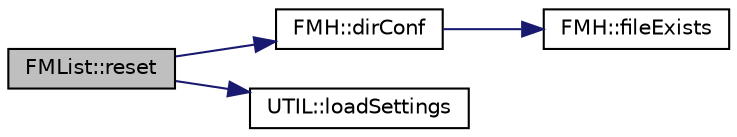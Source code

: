 digraph "FMList::reset"
{
 // INTERACTIVE_SVG=YES
 // LATEX_PDF_SIZE
  edge [fontname="Helvetica",fontsize="10",labelfontname="Helvetica",labelfontsize="10"];
  node [fontname="Helvetica",fontsize="10",shape=record];
  rankdir="LR";
  Node110 [label="FMList::reset",height=0.2,width=0.4,color="black", fillcolor="grey75", style="filled", fontcolor="black",tooltip=" "];
  Node110 -> Node111 [color="midnightblue",fontsize="10",style="solid",fontname="Helvetica"];
  Node111 [label="FMH::dirConf",height=0.2,width=0.4,color="black", fillcolor="white", style="filled",URL="$namespace_f_m_h.html#a1b405335d77e0369742dde8540bc7add",tooltip=" "];
  Node111 -> Node112 [color="midnightblue",fontsize="10",style="solid",fontname="Helvetica"];
  Node112 [label="FMH::fileExists",height=0.2,width=0.4,color="black", fillcolor="white", style="filled",URL="$namespace_f_m_h.html#a96fb85b0283389ba71e8a20daeab400f",tooltip=" "];
  Node110 -> Node113 [color="midnightblue",fontsize="10",style="solid",fontname="Helvetica"];
  Node113 [label="UTIL::loadSettings",height=0.2,width=0.4,color="black", fillcolor="white", style="filled",URL="$namespace_u_t_i_l.html#acf2a523c9fa1c59b3738a1afd061607c",tooltip=" "];
}
